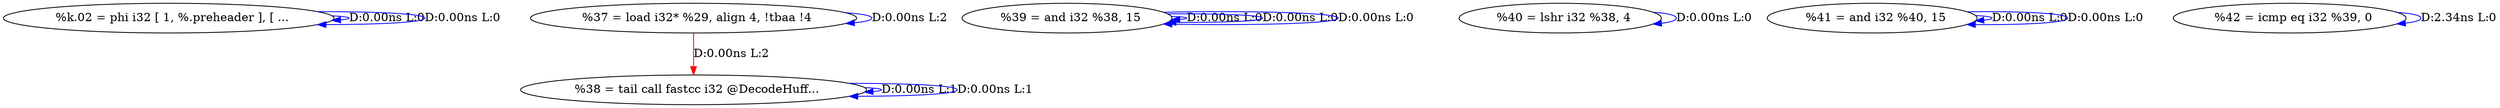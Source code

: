 digraph {
Node0x40e47f0[label="  %k.02 = phi i32 [ 1, %.preheader ], [ ..."];
Node0x40e47f0 -> Node0x40e47f0[label="D:0.00ns L:0",color=blue];
Node0x40e47f0 -> Node0x40e47f0[label="D:0.00ns L:0",color=blue];
Node0x40e4930[label="  %37 = load i32* %29, align 4, !tbaa !4"];
Node0x40e4930 -> Node0x40e4930[label="D:0.00ns L:2",color=blue];
Node0x40e4a70[label="  %38 = tail call fastcc i32 @DecodeHuff..."];
Node0x40e4930 -> Node0x40e4a70[label="D:0.00ns L:2",color=red];
Node0x40e4a70 -> Node0x40e4a70[label="D:0.00ns L:1",color=blue];
Node0x40e4a70 -> Node0x40e4a70[label="D:0.00ns L:1",color=blue];
Node0x40e4bb0[label="  %39 = and i32 %38, 15"];
Node0x40e4bb0 -> Node0x40e4bb0[label="D:0.00ns L:0",color=blue];
Node0x40e4bb0 -> Node0x40e4bb0[label="D:0.00ns L:0",color=blue];
Node0x40e4bb0 -> Node0x40e4bb0[label="D:0.00ns L:0",color=blue];
Node0x40dea70[label="  %40 = lshr i32 %38, 4"];
Node0x40dea70 -> Node0x40dea70[label="D:0.00ns L:0",color=blue];
Node0x40debb0[label="  %41 = and i32 %40, 15"];
Node0x40debb0 -> Node0x40debb0[label="D:0.00ns L:0",color=blue];
Node0x40debb0 -> Node0x40debb0[label="D:0.00ns L:0",color=blue];
Node0x40decf0[label="  %42 = icmp eq i32 %39, 0"];
Node0x40decf0 -> Node0x40decf0[label="D:2.34ns L:0",color=blue];
}

